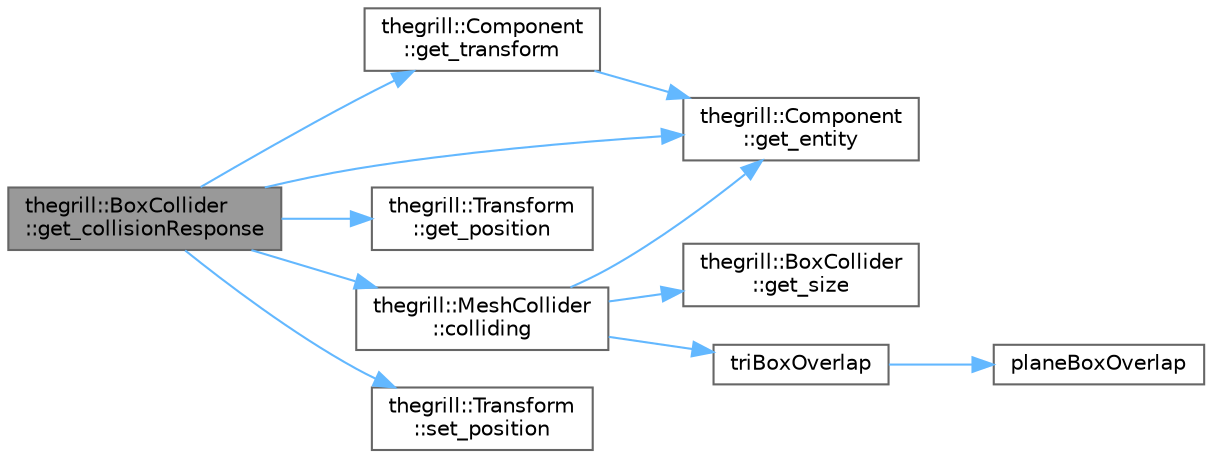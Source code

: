 digraph "thegrill::BoxCollider::get_collisionResponse"
{
 // LATEX_PDF_SIZE
  bgcolor="transparent";
  edge [fontname=Helvetica,fontsize=10,labelfontname=Helvetica,labelfontsize=10];
  node [fontname=Helvetica,fontsize=10,shape=box,height=0.2,width=0.4];
  rankdir="LR";
  Node1 [id="Node000001",label="thegrill::BoxCollider\l::get_collisionResponse",height=0.2,width=0.4,color="gray40", fillcolor="grey60", style="filled", fontcolor="black",tooltip="Calculates the collision response vector when colliding with a MeshCollider."];
  Node1 -> Node2 [id="edge1_Node000001_Node000002",color="steelblue1",style="solid",tooltip=" "];
  Node2 [id="Node000002",label="thegrill::MeshCollider\l::colliding",height=0.2,width=0.4,color="grey40", fillcolor="white", style="filled",URL="$structthegrill_1_1_mesh_collider.html#a22ac16897d328f3bd5357065dd4bcea2",tooltip=" "];
  Node2 -> Node3 [id="edge2_Node000002_Node000003",color="steelblue1",style="solid",tooltip=" "];
  Node3 [id="Node000003",label="thegrill::Component\l::get_entity",height=0.2,width=0.4,color="grey40", fillcolor="white", style="filled",URL="$structthegrill_1_1_component.html#acc754d2dc8e9915ebf5b5eb666409d51",tooltip=" "];
  Node2 -> Node4 [id="edge3_Node000002_Node000004",color="steelblue1",style="solid",tooltip=" "];
  Node4 [id="Node000004",label="thegrill::BoxCollider\l::get_size",height=0.2,width=0.4,color="grey40", fillcolor="white", style="filled",URL="$structthegrill_1_1_box_collider.html#ade381f2e487df991a0aae263940467d8",tooltip=" "];
  Node2 -> Node5 [id="edge4_Node000002_Node000005",color="steelblue1",style="solid",tooltip=" "];
  Node5 [id="Node000005",label="triBoxOverlap",height=0.2,width=0.4,color="grey40", fillcolor="white", style="filled",URL="$tribox3_8h.html#a1d05ae6a2797f7196e4d253976e1c3ab",tooltip=" "];
  Node5 -> Node6 [id="edge5_Node000005_Node000006",color="steelblue1",style="solid",tooltip=" "];
  Node6 [id="Node000006",label="planeBoxOverlap",height=0.2,width=0.4,color="grey40", fillcolor="white", style="filled",URL="$tribox3_8h.html#ad73e2347c99ef1bda7e767f069382087",tooltip=" "];
  Node1 -> Node3 [id="edge6_Node000001_Node000003",color="steelblue1",style="solid",tooltip=" "];
  Node1 -> Node7 [id="edge7_Node000001_Node000007",color="steelblue1",style="solid",tooltip=" "];
  Node7 [id="Node000007",label="thegrill::Transform\l::get_position",height=0.2,width=0.4,color="grey40", fillcolor="white", style="filled",URL="$structthegrill_1_1_transform.html#a81722ad1176f94f64a4e5469cca49322",tooltip="Gets the position of the transform recursively including the position of parents if found."];
  Node1 -> Node8 [id="edge8_Node000001_Node000008",color="steelblue1",style="solid",tooltip=" "];
  Node8 [id="Node000008",label="thegrill::Component\l::get_transform",height=0.2,width=0.4,color="grey40", fillcolor="white", style="filled",URL="$structthegrill_1_1_component.html#a079f00434c0077e4356f45f2bdd92c17",tooltip=" "];
  Node8 -> Node3 [id="edge9_Node000008_Node000003",color="steelblue1",style="solid",tooltip=" "];
  Node1 -> Node9 [id="edge10_Node000001_Node000009",color="steelblue1",style="solid",tooltip=" "];
  Node9 [id="Node000009",label="thegrill::Transform\l::set_position",height=0.2,width=0.4,color="grey40", fillcolor="white", style="filled",URL="$structthegrill_1_1_transform.html#ae4fadbcb1d96a500acc8a01c2b68b369",tooltip=" "];
}
